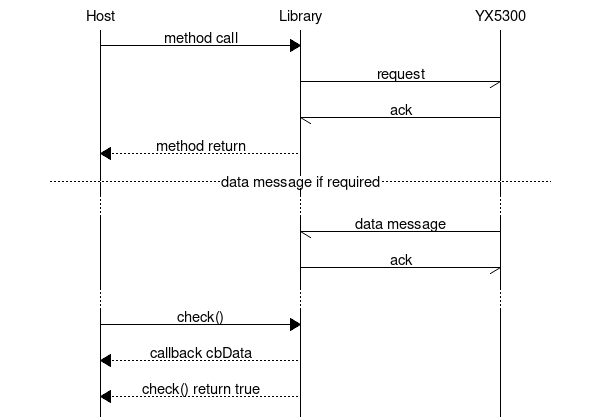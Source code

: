 msc
{
  Host,Library,YX5300;
  
  Host=>Library [label="method call"];
  Library->YX5300 [label=request];
  Library<-YX5300 [label=ack];
  Host<<Library [label="method return"];
  --- [label="data message if required"];
  ...;
  Library<-YX5300 [label="data message"];
  Library->YX5300 [label=ack];
  ...;
  Host=>Library [label="check()"];
  Host<<Library [label="callback cbData"];
  Host<<Library [label="check() return true"];
}
